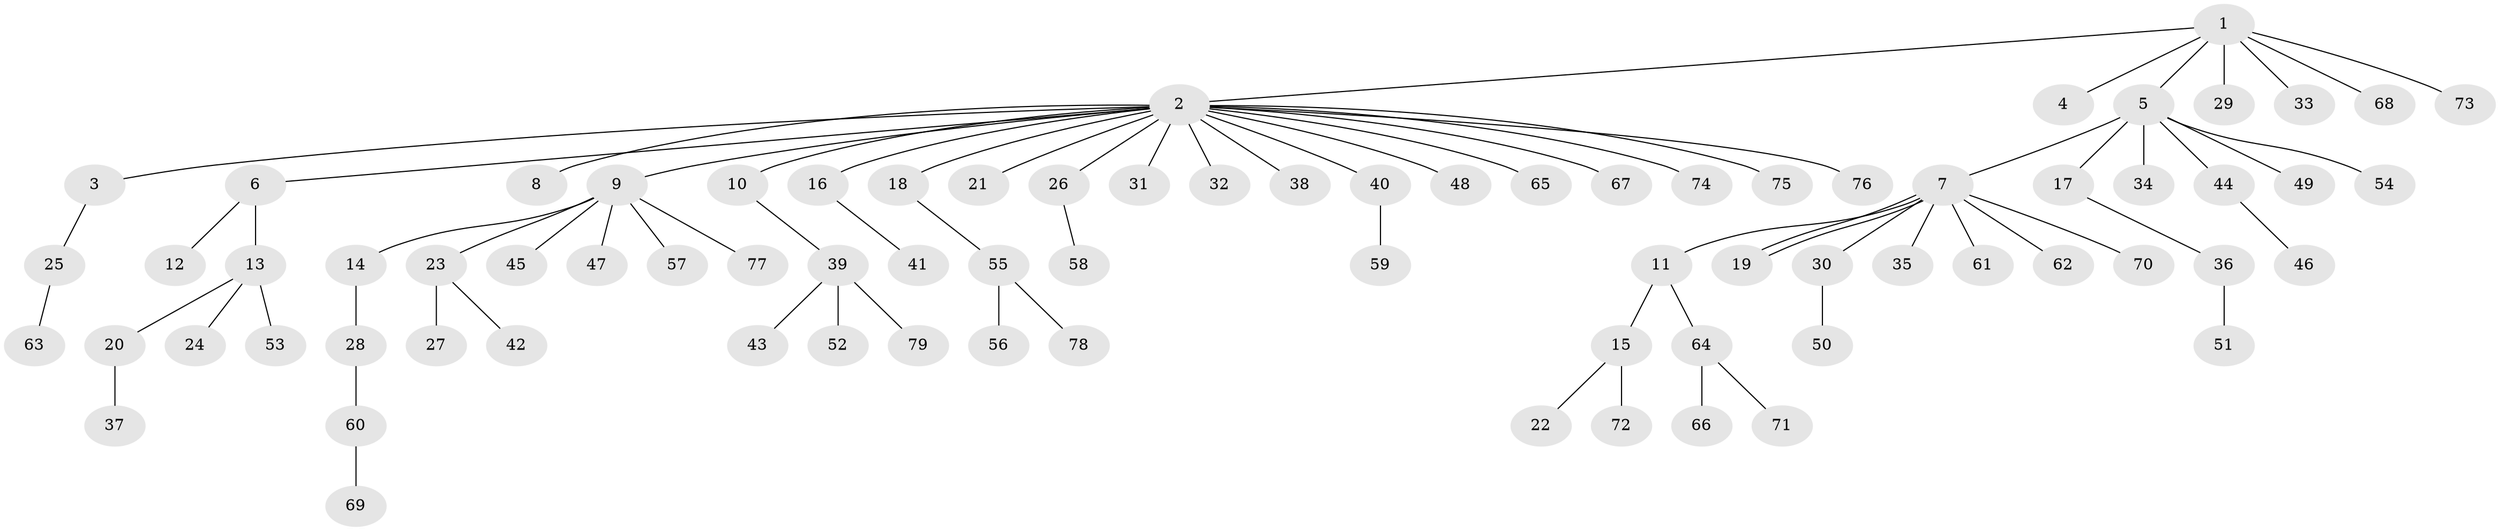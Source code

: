 // Generated by graph-tools (version 1.1) at 2025/35/03/09/25 02:35:24]
// undirected, 79 vertices, 79 edges
graph export_dot {
graph [start="1"]
  node [color=gray90,style=filled];
  1;
  2;
  3;
  4;
  5;
  6;
  7;
  8;
  9;
  10;
  11;
  12;
  13;
  14;
  15;
  16;
  17;
  18;
  19;
  20;
  21;
  22;
  23;
  24;
  25;
  26;
  27;
  28;
  29;
  30;
  31;
  32;
  33;
  34;
  35;
  36;
  37;
  38;
  39;
  40;
  41;
  42;
  43;
  44;
  45;
  46;
  47;
  48;
  49;
  50;
  51;
  52;
  53;
  54;
  55;
  56;
  57;
  58;
  59;
  60;
  61;
  62;
  63;
  64;
  65;
  66;
  67;
  68;
  69;
  70;
  71;
  72;
  73;
  74;
  75;
  76;
  77;
  78;
  79;
  1 -- 2;
  1 -- 4;
  1 -- 5;
  1 -- 29;
  1 -- 33;
  1 -- 68;
  1 -- 73;
  2 -- 3;
  2 -- 6;
  2 -- 8;
  2 -- 9;
  2 -- 10;
  2 -- 16;
  2 -- 18;
  2 -- 21;
  2 -- 26;
  2 -- 31;
  2 -- 32;
  2 -- 38;
  2 -- 40;
  2 -- 48;
  2 -- 65;
  2 -- 67;
  2 -- 74;
  2 -- 75;
  2 -- 76;
  3 -- 25;
  5 -- 7;
  5 -- 17;
  5 -- 34;
  5 -- 44;
  5 -- 49;
  5 -- 54;
  6 -- 12;
  6 -- 13;
  7 -- 11;
  7 -- 19;
  7 -- 19;
  7 -- 30;
  7 -- 35;
  7 -- 61;
  7 -- 62;
  7 -- 70;
  9 -- 14;
  9 -- 23;
  9 -- 45;
  9 -- 47;
  9 -- 57;
  9 -- 77;
  10 -- 39;
  11 -- 15;
  11 -- 64;
  13 -- 20;
  13 -- 24;
  13 -- 53;
  14 -- 28;
  15 -- 22;
  15 -- 72;
  16 -- 41;
  17 -- 36;
  18 -- 55;
  20 -- 37;
  23 -- 27;
  23 -- 42;
  25 -- 63;
  26 -- 58;
  28 -- 60;
  30 -- 50;
  36 -- 51;
  39 -- 43;
  39 -- 52;
  39 -- 79;
  40 -- 59;
  44 -- 46;
  55 -- 56;
  55 -- 78;
  60 -- 69;
  64 -- 66;
  64 -- 71;
}
